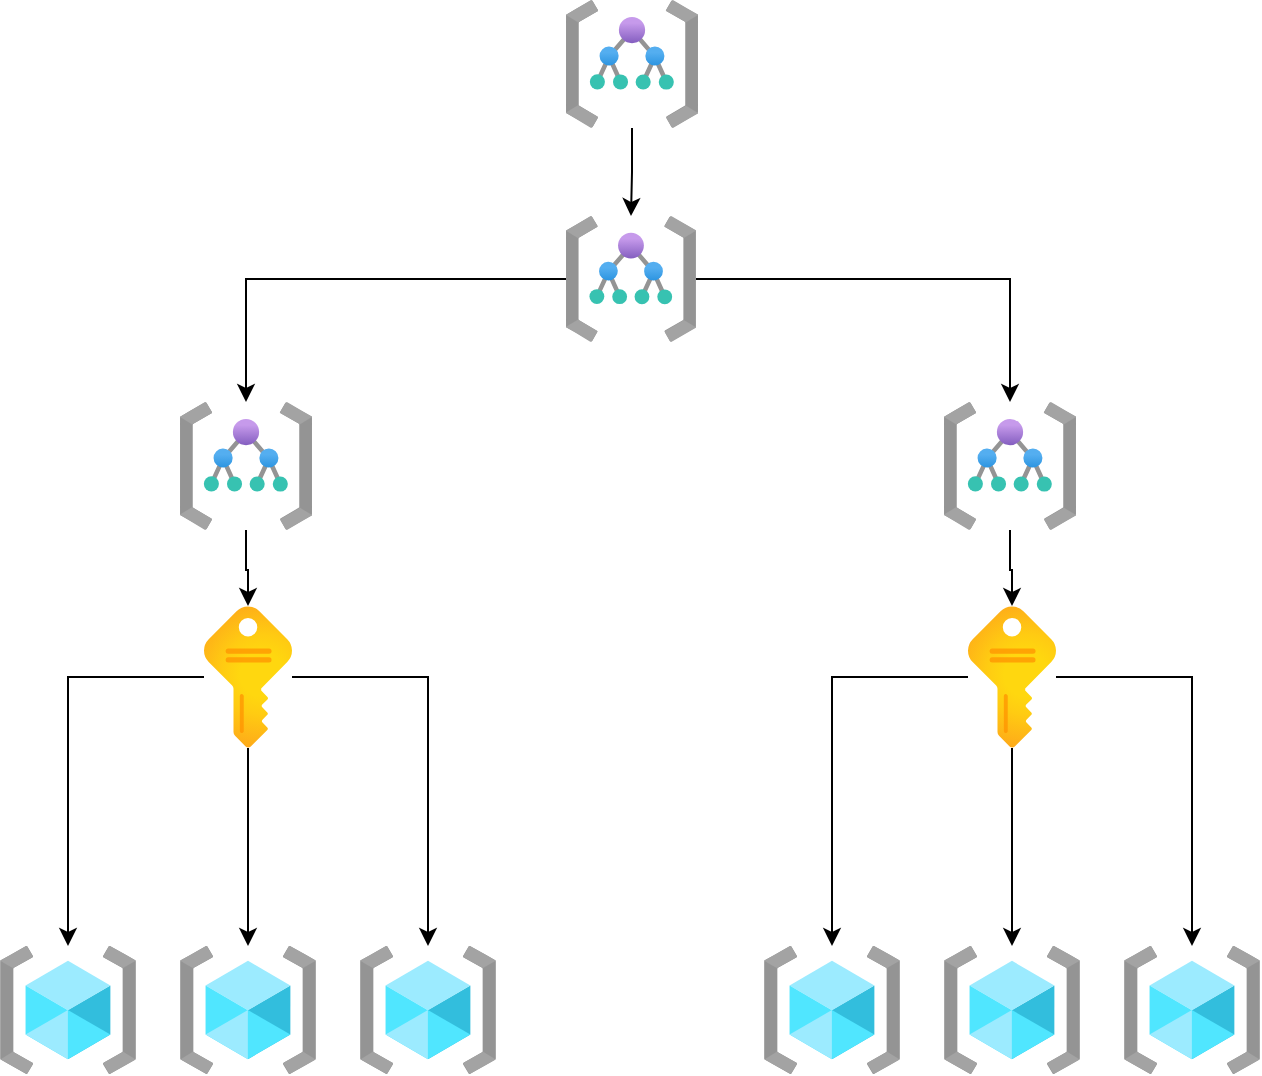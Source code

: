 <mxfile version="21.6.3" type="github">
  <diagram name="Page-1" id="HhuZ1BqPVkv132cXWcXG">
    <mxGraphModel dx="1318" dy="646" grid="1" gridSize="10" guides="1" tooltips="1" connect="1" arrows="1" fold="1" page="1" pageScale="1" pageWidth="827" pageHeight="1169" math="0" shadow="0">
      <root>
        <mxCell id="0" />
        <mxCell id="1" parent="0" />
        <mxCell id="ElEYC6ypUTFpbmt03J2j-24" style="edgeStyle=orthogonalEdgeStyle;rounded=0;orthogonalLoop=1;jettySize=auto;html=1;" edge="1" parent="1" source="ElEYC6ypUTFpbmt03J2j-1" target="ElEYC6ypUTFpbmt03J2j-12">
          <mxGeometry relative="1" as="geometry" />
        </mxCell>
        <mxCell id="ElEYC6ypUTFpbmt03J2j-25" style="edgeStyle=orthogonalEdgeStyle;rounded=0;orthogonalLoop=1;jettySize=auto;html=1;" edge="1" parent="1" source="ElEYC6ypUTFpbmt03J2j-1" target="ElEYC6ypUTFpbmt03J2j-11">
          <mxGeometry relative="1" as="geometry" />
        </mxCell>
        <mxCell id="ElEYC6ypUTFpbmt03J2j-26" style="edgeStyle=orthogonalEdgeStyle;rounded=0;orthogonalLoop=1;jettySize=auto;html=1;" edge="1" parent="1" source="ElEYC6ypUTFpbmt03J2j-1" target="ElEYC6ypUTFpbmt03J2j-13">
          <mxGeometry relative="1" as="geometry" />
        </mxCell>
        <mxCell id="ElEYC6ypUTFpbmt03J2j-1" value="" style="image;aspect=fixed;html=1;points=[];align=center;fontSize=12;image=img/lib/azure2/general/Subscriptions.svg;" vertex="1" parent="1">
          <mxGeometry x="200" y="392" width="44" height="71" as="geometry" />
        </mxCell>
        <mxCell id="ElEYC6ypUTFpbmt03J2j-20" value="" style="edgeStyle=orthogonalEdgeStyle;rounded=0;orthogonalLoop=1;jettySize=auto;html=1;" edge="1" parent="1" source="ElEYC6ypUTFpbmt03J2j-2" target="ElEYC6ypUTFpbmt03J2j-5">
          <mxGeometry relative="1" as="geometry" />
        </mxCell>
        <mxCell id="ElEYC6ypUTFpbmt03J2j-2" value="" style="image;aspect=fixed;html=1;points=[];align=center;fontSize=12;image=img/lib/azure2/general/Management_Groups.svg;" vertex="1" parent="1">
          <mxGeometry x="381" y="89" width="66" height="64" as="geometry" />
        </mxCell>
        <mxCell id="ElEYC6ypUTFpbmt03J2j-4" value="" style="image;aspect=fixed;html=1;points=[];align=center;fontSize=12;image=img/lib/azure2/general/Resource_Groups.svg;" vertex="1" parent="1">
          <mxGeometry x="660" y="562" width="68" height="64" as="geometry" />
        </mxCell>
        <mxCell id="ElEYC6ypUTFpbmt03J2j-33" style="edgeStyle=orthogonalEdgeStyle;rounded=0;orthogonalLoop=1;jettySize=auto;html=1;" edge="1" parent="1" source="ElEYC6ypUTFpbmt03J2j-5" target="ElEYC6ypUTFpbmt03J2j-28">
          <mxGeometry relative="1" as="geometry" />
        </mxCell>
        <mxCell id="ElEYC6ypUTFpbmt03J2j-34" style="edgeStyle=orthogonalEdgeStyle;rounded=0;orthogonalLoop=1;jettySize=auto;html=1;" edge="1" parent="1" source="ElEYC6ypUTFpbmt03J2j-5" target="ElEYC6ypUTFpbmt03J2j-29">
          <mxGeometry relative="1" as="geometry" />
        </mxCell>
        <mxCell id="ElEYC6ypUTFpbmt03J2j-5" value="" style="image;aspect=fixed;html=1;points=[];align=center;fontSize=12;image=img/lib/azure2/general/Management_Groups.svg;" vertex="1" parent="1">
          <mxGeometry x="381" y="197" width="64.97" height="63" as="geometry" />
        </mxCell>
        <mxCell id="ElEYC6ypUTFpbmt03J2j-21" style="edgeStyle=orthogonalEdgeStyle;rounded=0;orthogonalLoop=1;jettySize=auto;html=1;" edge="1" parent="1" source="ElEYC6ypUTFpbmt03J2j-6" target="ElEYC6ypUTFpbmt03J2j-10">
          <mxGeometry relative="1" as="geometry" />
        </mxCell>
        <mxCell id="ElEYC6ypUTFpbmt03J2j-22" style="edgeStyle=orthogonalEdgeStyle;rounded=0;orthogonalLoop=1;jettySize=auto;html=1;" edge="1" parent="1" source="ElEYC6ypUTFpbmt03J2j-6" target="ElEYC6ypUTFpbmt03J2j-9">
          <mxGeometry relative="1" as="geometry" />
        </mxCell>
        <mxCell id="ElEYC6ypUTFpbmt03J2j-23" style="edgeStyle=orthogonalEdgeStyle;rounded=0;orthogonalLoop=1;jettySize=auto;html=1;" edge="1" parent="1" source="ElEYC6ypUTFpbmt03J2j-6" target="ElEYC6ypUTFpbmt03J2j-4">
          <mxGeometry relative="1" as="geometry" />
        </mxCell>
        <mxCell id="ElEYC6ypUTFpbmt03J2j-6" value="" style="image;aspect=fixed;html=1;points=[];align=center;fontSize=12;image=img/lib/azure2/general/Subscriptions.svg;" vertex="1" parent="1">
          <mxGeometry x="582" y="392" width="44" height="71" as="geometry" />
        </mxCell>
        <mxCell id="ElEYC6ypUTFpbmt03J2j-9" value="" style="image;aspect=fixed;html=1;points=[];align=center;fontSize=12;image=img/lib/azure2/general/Resource_Groups.svg;" vertex="1" parent="1">
          <mxGeometry x="570" y="562" width="68" height="64" as="geometry" />
        </mxCell>
        <mxCell id="ElEYC6ypUTFpbmt03J2j-10" value="" style="image;aspect=fixed;html=1;points=[];align=center;fontSize=12;image=img/lib/azure2/general/Resource_Groups.svg;" vertex="1" parent="1">
          <mxGeometry x="480" y="562" width="68" height="64" as="geometry" />
        </mxCell>
        <mxCell id="ElEYC6ypUTFpbmt03J2j-11" value="" style="image;aspect=fixed;html=1;points=[];align=center;fontSize=12;image=img/lib/azure2/general/Resource_Groups.svg;" vertex="1" parent="1">
          <mxGeometry x="278" y="562" width="68" height="64" as="geometry" />
        </mxCell>
        <mxCell id="ElEYC6ypUTFpbmt03J2j-12" value="" style="image;aspect=fixed;html=1;points=[];align=center;fontSize=12;image=img/lib/azure2/general/Resource_Groups.svg;" vertex="1" parent="1">
          <mxGeometry x="188" y="562" width="68" height="64" as="geometry" />
        </mxCell>
        <mxCell id="ElEYC6ypUTFpbmt03J2j-13" value="" style="image;aspect=fixed;html=1;points=[];align=center;fontSize=12;image=img/lib/azure2/general/Resource_Groups.svg;" vertex="1" parent="1">
          <mxGeometry x="98" y="562" width="68" height="64" as="geometry" />
        </mxCell>
        <mxCell id="ElEYC6ypUTFpbmt03J2j-31" value="" style="edgeStyle=orthogonalEdgeStyle;rounded=0;orthogonalLoop=1;jettySize=auto;html=1;" edge="1" parent="1" source="ElEYC6ypUTFpbmt03J2j-28" target="ElEYC6ypUTFpbmt03J2j-1">
          <mxGeometry relative="1" as="geometry" />
        </mxCell>
        <mxCell id="ElEYC6ypUTFpbmt03J2j-28" value="" style="image;aspect=fixed;html=1;points=[];align=center;fontSize=12;image=img/lib/azure2/general/Management_Groups.svg;" vertex="1" parent="1">
          <mxGeometry x="188" y="290" width="66" height="64" as="geometry" />
        </mxCell>
        <mxCell id="ElEYC6ypUTFpbmt03J2j-30" value="" style="edgeStyle=orthogonalEdgeStyle;rounded=0;orthogonalLoop=1;jettySize=auto;html=1;" edge="1" parent="1" source="ElEYC6ypUTFpbmt03J2j-29" target="ElEYC6ypUTFpbmt03J2j-6">
          <mxGeometry relative="1" as="geometry" />
        </mxCell>
        <mxCell id="ElEYC6ypUTFpbmt03J2j-29" value="" style="image;aspect=fixed;html=1;points=[];align=center;fontSize=12;image=img/lib/azure2/general/Management_Groups.svg;" vertex="1" parent="1">
          <mxGeometry x="570" y="290" width="66" height="64" as="geometry" />
        </mxCell>
      </root>
    </mxGraphModel>
  </diagram>
</mxfile>
